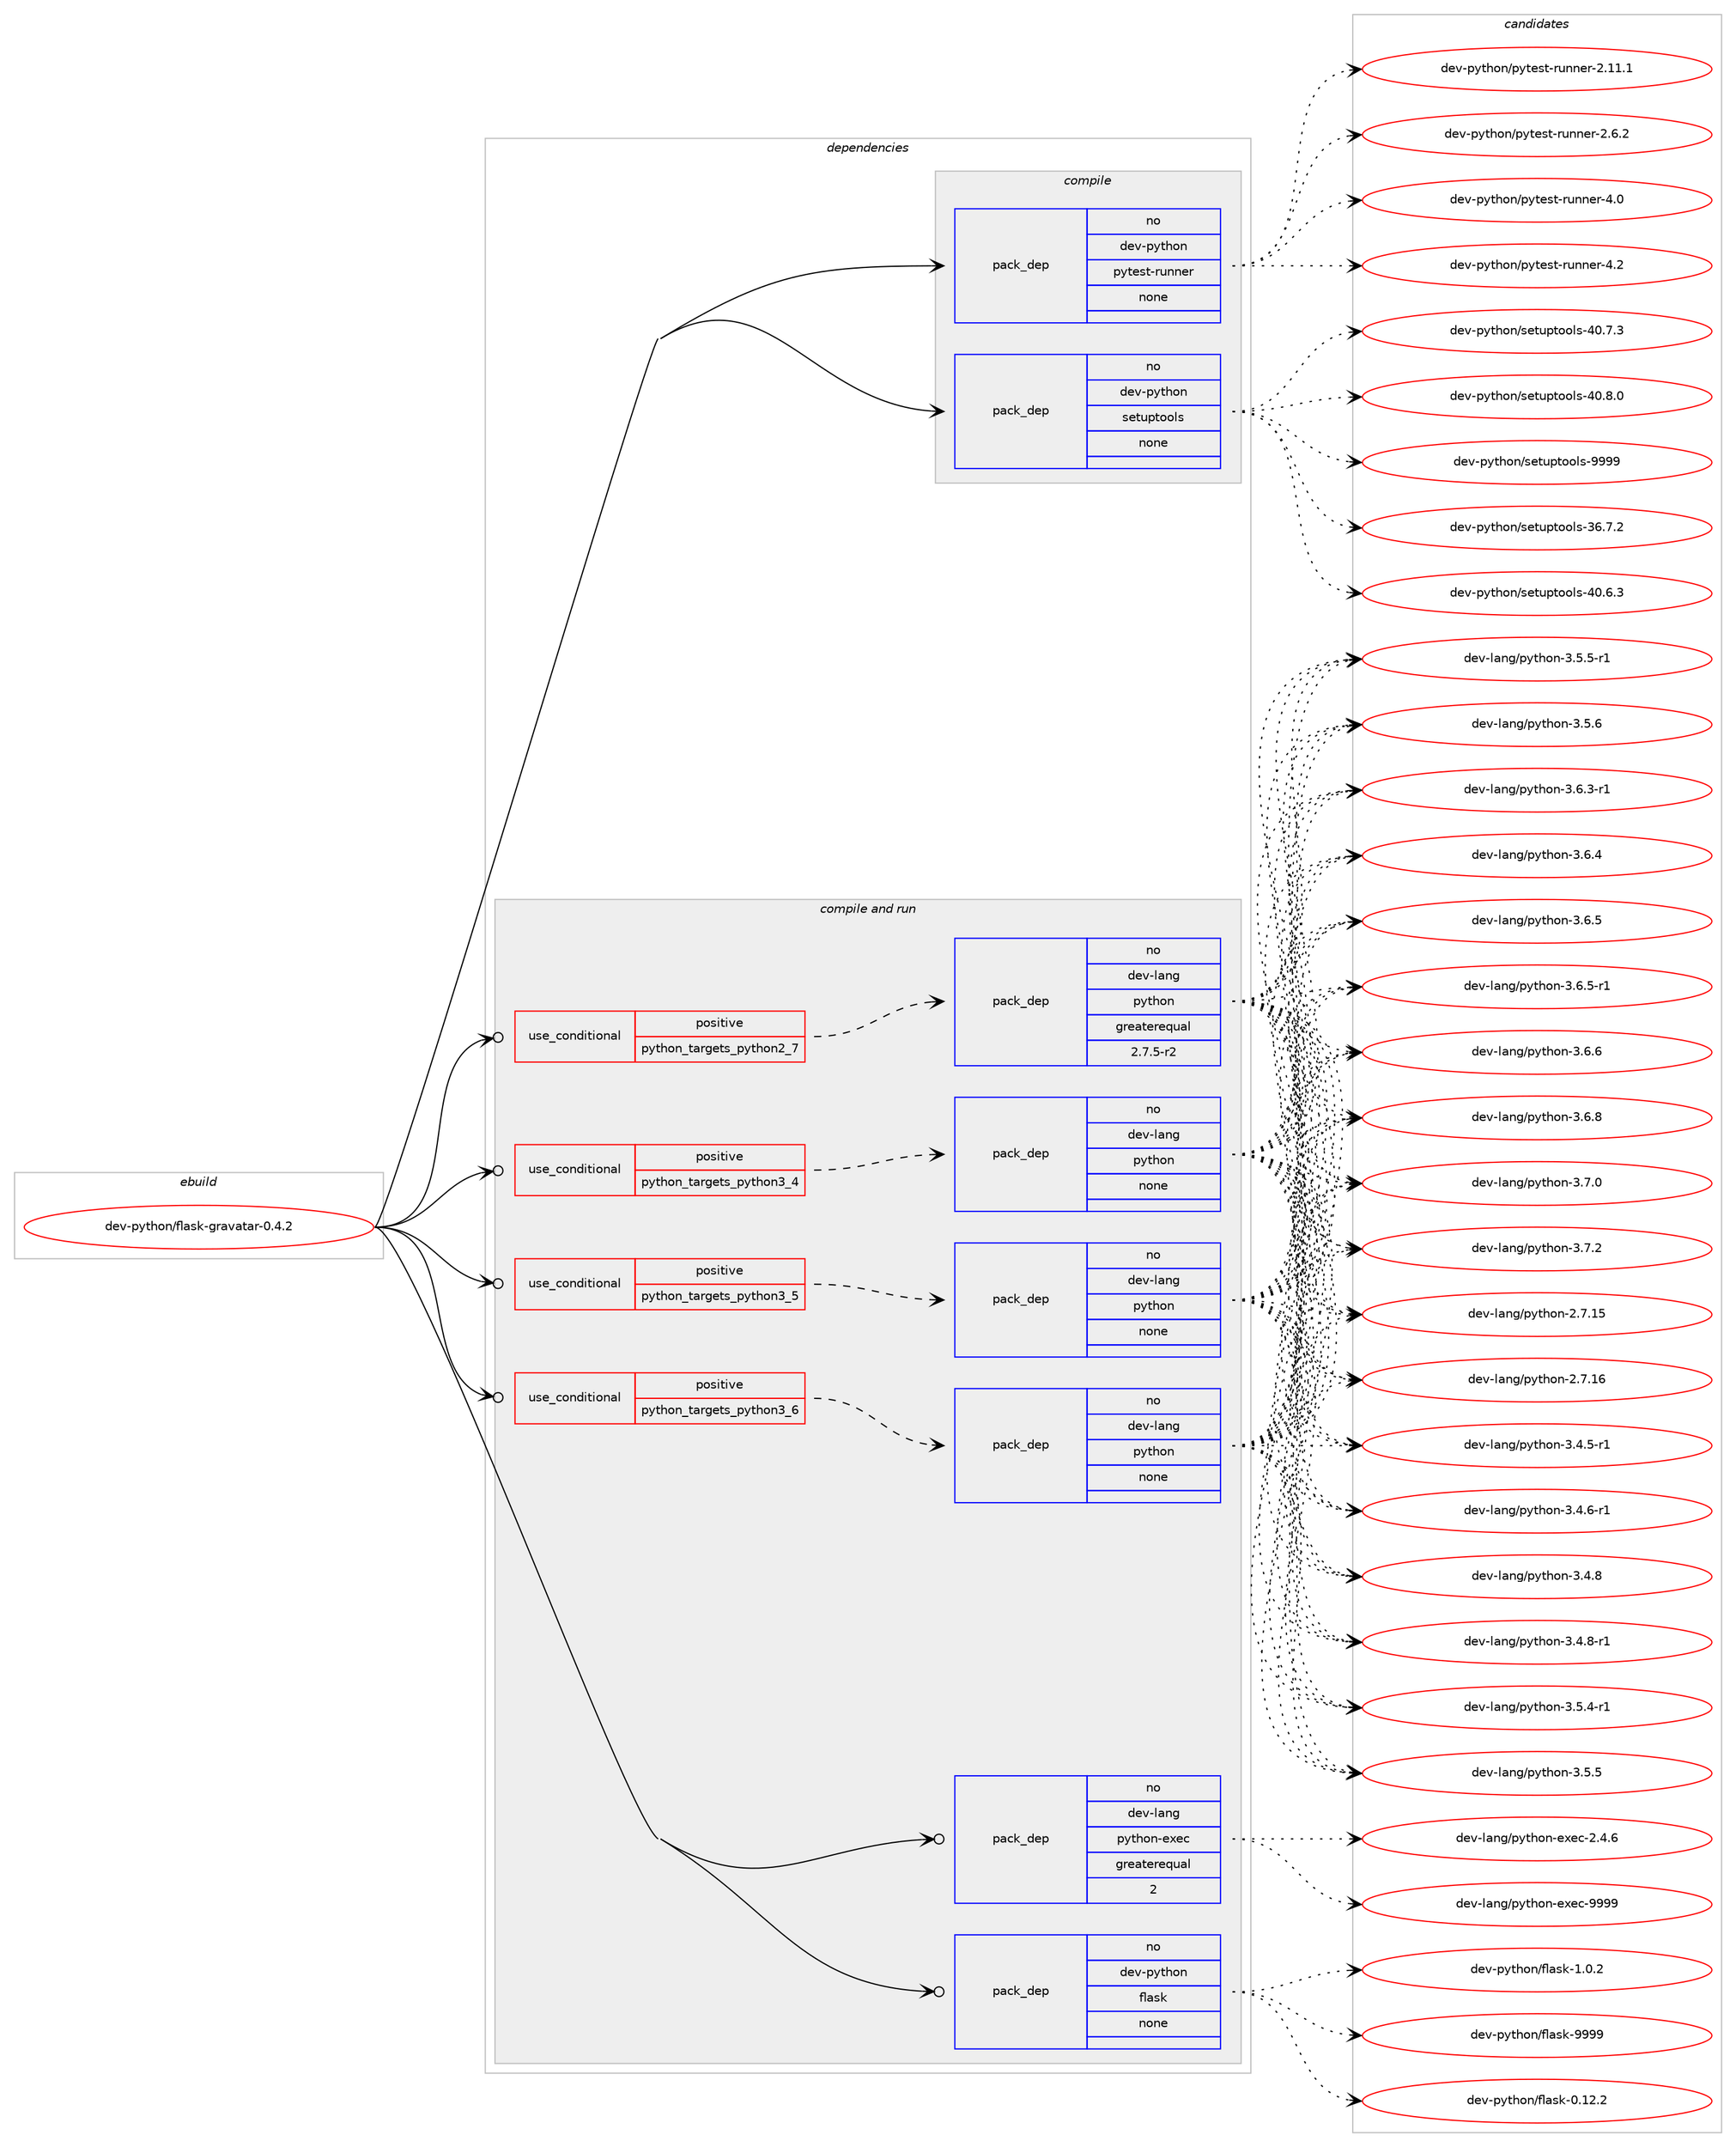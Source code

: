 digraph prolog {

# *************
# Graph options
# *************

newrank=true;
concentrate=true;
compound=true;
graph [rankdir=LR,fontname=Helvetica,fontsize=10,ranksep=1.5];#, ranksep=2.5, nodesep=0.2];
edge  [arrowhead=vee];
node  [fontname=Helvetica,fontsize=10];

# **********
# The ebuild
# **********

subgraph cluster_leftcol {
color=gray;
rank=same;
label=<<i>ebuild</i>>;
id [label="dev-python/flask-gravatar-0.4.2", color=red, width=4, href="../dev-python/flask-gravatar-0.4.2.svg"];
}

# ****************
# The dependencies
# ****************

subgraph cluster_midcol {
color=gray;
label=<<i>dependencies</i>>;
subgraph cluster_compile {
fillcolor="#eeeeee";
style=filled;
label=<<i>compile</i>>;
subgraph pack1011856 {
dependency1409501 [label=<<TABLE BORDER="0" CELLBORDER="1" CELLSPACING="0" CELLPADDING="4" WIDTH="220"><TR><TD ROWSPAN="6" CELLPADDING="30">pack_dep</TD></TR><TR><TD WIDTH="110">no</TD></TR><TR><TD>dev-python</TD></TR><TR><TD>pytest-runner</TD></TR><TR><TD>none</TD></TR><TR><TD></TD></TR></TABLE>>, shape=none, color=blue];
}
id:e -> dependency1409501:w [weight=20,style="solid",arrowhead="vee"];
subgraph pack1011857 {
dependency1409502 [label=<<TABLE BORDER="0" CELLBORDER="1" CELLSPACING="0" CELLPADDING="4" WIDTH="220"><TR><TD ROWSPAN="6" CELLPADDING="30">pack_dep</TD></TR><TR><TD WIDTH="110">no</TD></TR><TR><TD>dev-python</TD></TR><TR><TD>setuptools</TD></TR><TR><TD>none</TD></TR><TR><TD></TD></TR></TABLE>>, shape=none, color=blue];
}
id:e -> dependency1409502:w [weight=20,style="solid",arrowhead="vee"];
}
subgraph cluster_compileandrun {
fillcolor="#eeeeee";
style=filled;
label=<<i>compile and run</i>>;
subgraph cond374386 {
dependency1409503 [label=<<TABLE BORDER="0" CELLBORDER="1" CELLSPACING="0" CELLPADDING="4"><TR><TD ROWSPAN="3" CELLPADDING="10">use_conditional</TD></TR><TR><TD>positive</TD></TR><TR><TD>python_targets_python2_7</TD></TR></TABLE>>, shape=none, color=red];
subgraph pack1011858 {
dependency1409504 [label=<<TABLE BORDER="0" CELLBORDER="1" CELLSPACING="0" CELLPADDING="4" WIDTH="220"><TR><TD ROWSPAN="6" CELLPADDING="30">pack_dep</TD></TR><TR><TD WIDTH="110">no</TD></TR><TR><TD>dev-lang</TD></TR><TR><TD>python</TD></TR><TR><TD>greaterequal</TD></TR><TR><TD>2.7.5-r2</TD></TR></TABLE>>, shape=none, color=blue];
}
dependency1409503:e -> dependency1409504:w [weight=20,style="dashed",arrowhead="vee"];
}
id:e -> dependency1409503:w [weight=20,style="solid",arrowhead="odotvee"];
subgraph cond374387 {
dependency1409505 [label=<<TABLE BORDER="0" CELLBORDER="1" CELLSPACING="0" CELLPADDING="4"><TR><TD ROWSPAN="3" CELLPADDING="10">use_conditional</TD></TR><TR><TD>positive</TD></TR><TR><TD>python_targets_python3_4</TD></TR></TABLE>>, shape=none, color=red];
subgraph pack1011859 {
dependency1409506 [label=<<TABLE BORDER="0" CELLBORDER="1" CELLSPACING="0" CELLPADDING="4" WIDTH="220"><TR><TD ROWSPAN="6" CELLPADDING="30">pack_dep</TD></TR><TR><TD WIDTH="110">no</TD></TR><TR><TD>dev-lang</TD></TR><TR><TD>python</TD></TR><TR><TD>none</TD></TR><TR><TD></TD></TR></TABLE>>, shape=none, color=blue];
}
dependency1409505:e -> dependency1409506:w [weight=20,style="dashed",arrowhead="vee"];
}
id:e -> dependency1409505:w [weight=20,style="solid",arrowhead="odotvee"];
subgraph cond374388 {
dependency1409507 [label=<<TABLE BORDER="0" CELLBORDER="1" CELLSPACING="0" CELLPADDING="4"><TR><TD ROWSPAN="3" CELLPADDING="10">use_conditional</TD></TR><TR><TD>positive</TD></TR><TR><TD>python_targets_python3_5</TD></TR></TABLE>>, shape=none, color=red];
subgraph pack1011860 {
dependency1409508 [label=<<TABLE BORDER="0" CELLBORDER="1" CELLSPACING="0" CELLPADDING="4" WIDTH="220"><TR><TD ROWSPAN="6" CELLPADDING="30">pack_dep</TD></TR><TR><TD WIDTH="110">no</TD></TR><TR><TD>dev-lang</TD></TR><TR><TD>python</TD></TR><TR><TD>none</TD></TR><TR><TD></TD></TR></TABLE>>, shape=none, color=blue];
}
dependency1409507:e -> dependency1409508:w [weight=20,style="dashed",arrowhead="vee"];
}
id:e -> dependency1409507:w [weight=20,style="solid",arrowhead="odotvee"];
subgraph cond374389 {
dependency1409509 [label=<<TABLE BORDER="0" CELLBORDER="1" CELLSPACING="0" CELLPADDING="4"><TR><TD ROWSPAN="3" CELLPADDING="10">use_conditional</TD></TR><TR><TD>positive</TD></TR><TR><TD>python_targets_python3_6</TD></TR></TABLE>>, shape=none, color=red];
subgraph pack1011861 {
dependency1409510 [label=<<TABLE BORDER="0" CELLBORDER="1" CELLSPACING="0" CELLPADDING="4" WIDTH="220"><TR><TD ROWSPAN="6" CELLPADDING="30">pack_dep</TD></TR><TR><TD WIDTH="110">no</TD></TR><TR><TD>dev-lang</TD></TR><TR><TD>python</TD></TR><TR><TD>none</TD></TR><TR><TD></TD></TR></TABLE>>, shape=none, color=blue];
}
dependency1409509:e -> dependency1409510:w [weight=20,style="dashed",arrowhead="vee"];
}
id:e -> dependency1409509:w [weight=20,style="solid",arrowhead="odotvee"];
subgraph pack1011862 {
dependency1409511 [label=<<TABLE BORDER="0" CELLBORDER="1" CELLSPACING="0" CELLPADDING="4" WIDTH="220"><TR><TD ROWSPAN="6" CELLPADDING="30">pack_dep</TD></TR><TR><TD WIDTH="110">no</TD></TR><TR><TD>dev-lang</TD></TR><TR><TD>python-exec</TD></TR><TR><TD>greaterequal</TD></TR><TR><TD>2</TD></TR></TABLE>>, shape=none, color=blue];
}
id:e -> dependency1409511:w [weight=20,style="solid",arrowhead="odotvee"];
subgraph pack1011863 {
dependency1409512 [label=<<TABLE BORDER="0" CELLBORDER="1" CELLSPACING="0" CELLPADDING="4" WIDTH="220"><TR><TD ROWSPAN="6" CELLPADDING="30">pack_dep</TD></TR><TR><TD WIDTH="110">no</TD></TR><TR><TD>dev-python</TD></TR><TR><TD>flask</TD></TR><TR><TD>none</TD></TR><TR><TD></TD></TR></TABLE>>, shape=none, color=blue];
}
id:e -> dependency1409512:w [weight=20,style="solid",arrowhead="odotvee"];
}
subgraph cluster_run {
fillcolor="#eeeeee";
style=filled;
label=<<i>run</i>>;
}
}

# **************
# The candidates
# **************

subgraph cluster_choices {
rank=same;
color=gray;
label=<<i>candidates</i>>;

subgraph choice1011856 {
color=black;
nodesep=1;
choice10010111845112121116104111110471121211161011151164511411711011010111445504649494649 [label="dev-python/pytest-runner-2.11.1", color=red, width=4,href="../dev-python/pytest-runner-2.11.1.svg"];
choice100101118451121211161041111104711212111610111511645114117110110101114455046544650 [label="dev-python/pytest-runner-2.6.2", color=red, width=4,href="../dev-python/pytest-runner-2.6.2.svg"];
choice10010111845112121116104111110471121211161011151164511411711011010111445524648 [label="dev-python/pytest-runner-4.0", color=red, width=4,href="../dev-python/pytest-runner-4.0.svg"];
choice10010111845112121116104111110471121211161011151164511411711011010111445524650 [label="dev-python/pytest-runner-4.2", color=red, width=4,href="../dev-python/pytest-runner-4.2.svg"];
dependency1409501:e -> choice10010111845112121116104111110471121211161011151164511411711011010111445504649494649:w [style=dotted,weight="100"];
dependency1409501:e -> choice100101118451121211161041111104711212111610111511645114117110110101114455046544650:w [style=dotted,weight="100"];
dependency1409501:e -> choice10010111845112121116104111110471121211161011151164511411711011010111445524648:w [style=dotted,weight="100"];
dependency1409501:e -> choice10010111845112121116104111110471121211161011151164511411711011010111445524650:w [style=dotted,weight="100"];
}
subgraph choice1011857 {
color=black;
nodesep=1;
choice100101118451121211161041111104711510111611711211611111110811545515446554650 [label="dev-python/setuptools-36.7.2", color=red, width=4,href="../dev-python/setuptools-36.7.2.svg"];
choice100101118451121211161041111104711510111611711211611111110811545524846544651 [label="dev-python/setuptools-40.6.3", color=red, width=4,href="../dev-python/setuptools-40.6.3.svg"];
choice100101118451121211161041111104711510111611711211611111110811545524846554651 [label="dev-python/setuptools-40.7.3", color=red, width=4,href="../dev-python/setuptools-40.7.3.svg"];
choice100101118451121211161041111104711510111611711211611111110811545524846564648 [label="dev-python/setuptools-40.8.0", color=red, width=4,href="../dev-python/setuptools-40.8.0.svg"];
choice10010111845112121116104111110471151011161171121161111111081154557575757 [label="dev-python/setuptools-9999", color=red, width=4,href="../dev-python/setuptools-9999.svg"];
dependency1409502:e -> choice100101118451121211161041111104711510111611711211611111110811545515446554650:w [style=dotted,weight="100"];
dependency1409502:e -> choice100101118451121211161041111104711510111611711211611111110811545524846544651:w [style=dotted,weight="100"];
dependency1409502:e -> choice100101118451121211161041111104711510111611711211611111110811545524846554651:w [style=dotted,weight="100"];
dependency1409502:e -> choice100101118451121211161041111104711510111611711211611111110811545524846564648:w [style=dotted,weight="100"];
dependency1409502:e -> choice10010111845112121116104111110471151011161171121161111111081154557575757:w [style=dotted,weight="100"];
}
subgraph choice1011858 {
color=black;
nodesep=1;
choice10010111845108971101034711212111610411111045504655464953 [label="dev-lang/python-2.7.15", color=red, width=4,href="../dev-lang/python-2.7.15.svg"];
choice10010111845108971101034711212111610411111045504655464954 [label="dev-lang/python-2.7.16", color=red, width=4,href="../dev-lang/python-2.7.16.svg"];
choice1001011184510897110103471121211161041111104551465246534511449 [label="dev-lang/python-3.4.5-r1", color=red, width=4,href="../dev-lang/python-3.4.5-r1.svg"];
choice1001011184510897110103471121211161041111104551465246544511449 [label="dev-lang/python-3.4.6-r1", color=red, width=4,href="../dev-lang/python-3.4.6-r1.svg"];
choice100101118451089711010347112121116104111110455146524656 [label="dev-lang/python-3.4.8", color=red, width=4,href="../dev-lang/python-3.4.8.svg"];
choice1001011184510897110103471121211161041111104551465246564511449 [label="dev-lang/python-3.4.8-r1", color=red, width=4,href="../dev-lang/python-3.4.8-r1.svg"];
choice1001011184510897110103471121211161041111104551465346524511449 [label="dev-lang/python-3.5.4-r1", color=red, width=4,href="../dev-lang/python-3.5.4-r1.svg"];
choice100101118451089711010347112121116104111110455146534653 [label="dev-lang/python-3.5.5", color=red, width=4,href="../dev-lang/python-3.5.5.svg"];
choice1001011184510897110103471121211161041111104551465346534511449 [label="dev-lang/python-3.5.5-r1", color=red, width=4,href="../dev-lang/python-3.5.5-r1.svg"];
choice100101118451089711010347112121116104111110455146534654 [label="dev-lang/python-3.5.6", color=red, width=4,href="../dev-lang/python-3.5.6.svg"];
choice1001011184510897110103471121211161041111104551465446514511449 [label="dev-lang/python-3.6.3-r1", color=red, width=4,href="../dev-lang/python-3.6.3-r1.svg"];
choice100101118451089711010347112121116104111110455146544652 [label="dev-lang/python-3.6.4", color=red, width=4,href="../dev-lang/python-3.6.4.svg"];
choice100101118451089711010347112121116104111110455146544653 [label="dev-lang/python-3.6.5", color=red, width=4,href="../dev-lang/python-3.6.5.svg"];
choice1001011184510897110103471121211161041111104551465446534511449 [label="dev-lang/python-3.6.5-r1", color=red, width=4,href="../dev-lang/python-3.6.5-r1.svg"];
choice100101118451089711010347112121116104111110455146544654 [label="dev-lang/python-3.6.6", color=red, width=4,href="../dev-lang/python-3.6.6.svg"];
choice100101118451089711010347112121116104111110455146544656 [label="dev-lang/python-3.6.8", color=red, width=4,href="../dev-lang/python-3.6.8.svg"];
choice100101118451089711010347112121116104111110455146554648 [label="dev-lang/python-3.7.0", color=red, width=4,href="../dev-lang/python-3.7.0.svg"];
choice100101118451089711010347112121116104111110455146554650 [label="dev-lang/python-3.7.2", color=red, width=4,href="../dev-lang/python-3.7.2.svg"];
dependency1409504:e -> choice10010111845108971101034711212111610411111045504655464953:w [style=dotted,weight="100"];
dependency1409504:e -> choice10010111845108971101034711212111610411111045504655464954:w [style=dotted,weight="100"];
dependency1409504:e -> choice1001011184510897110103471121211161041111104551465246534511449:w [style=dotted,weight="100"];
dependency1409504:e -> choice1001011184510897110103471121211161041111104551465246544511449:w [style=dotted,weight="100"];
dependency1409504:e -> choice100101118451089711010347112121116104111110455146524656:w [style=dotted,weight="100"];
dependency1409504:e -> choice1001011184510897110103471121211161041111104551465246564511449:w [style=dotted,weight="100"];
dependency1409504:e -> choice1001011184510897110103471121211161041111104551465346524511449:w [style=dotted,weight="100"];
dependency1409504:e -> choice100101118451089711010347112121116104111110455146534653:w [style=dotted,weight="100"];
dependency1409504:e -> choice1001011184510897110103471121211161041111104551465346534511449:w [style=dotted,weight="100"];
dependency1409504:e -> choice100101118451089711010347112121116104111110455146534654:w [style=dotted,weight="100"];
dependency1409504:e -> choice1001011184510897110103471121211161041111104551465446514511449:w [style=dotted,weight="100"];
dependency1409504:e -> choice100101118451089711010347112121116104111110455146544652:w [style=dotted,weight="100"];
dependency1409504:e -> choice100101118451089711010347112121116104111110455146544653:w [style=dotted,weight="100"];
dependency1409504:e -> choice1001011184510897110103471121211161041111104551465446534511449:w [style=dotted,weight="100"];
dependency1409504:e -> choice100101118451089711010347112121116104111110455146544654:w [style=dotted,weight="100"];
dependency1409504:e -> choice100101118451089711010347112121116104111110455146544656:w [style=dotted,weight="100"];
dependency1409504:e -> choice100101118451089711010347112121116104111110455146554648:w [style=dotted,weight="100"];
dependency1409504:e -> choice100101118451089711010347112121116104111110455146554650:w [style=dotted,weight="100"];
}
subgraph choice1011859 {
color=black;
nodesep=1;
choice10010111845108971101034711212111610411111045504655464953 [label="dev-lang/python-2.7.15", color=red, width=4,href="../dev-lang/python-2.7.15.svg"];
choice10010111845108971101034711212111610411111045504655464954 [label="dev-lang/python-2.7.16", color=red, width=4,href="../dev-lang/python-2.7.16.svg"];
choice1001011184510897110103471121211161041111104551465246534511449 [label="dev-lang/python-3.4.5-r1", color=red, width=4,href="../dev-lang/python-3.4.5-r1.svg"];
choice1001011184510897110103471121211161041111104551465246544511449 [label="dev-lang/python-3.4.6-r1", color=red, width=4,href="../dev-lang/python-3.4.6-r1.svg"];
choice100101118451089711010347112121116104111110455146524656 [label="dev-lang/python-3.4.8", color=red, width=4,href="../dev-lang/python-3.4.8.svg"];
choice1001011184510897110103471121211161041111104551465246564511449 [label="dev-lang/python-3.4.8-r1", color=red, width=4,href="../dev-lang/python-3.4.8-r1.svg"];
choice1001011184510897110103471121211161041111104551465346524511449 [label="dev-lang/python-3.5.4-r1", color=red, width=4,href="../dev-lang/python-3.5.4-r1.svg"];
choice100101118451089711010347112121116104111110455146534653 [label="dev-lang/python-3.5.5", color=red, width=4,href="../dev-lang/python-3.5.5.svg"];
choice1001011184510897110103471121211161041111104551465346534511449 [label="dev-lang/python-3.5.5-r1", color=red, width=4,href="../dev-lang/python-3.5.5-r1.svg"];
choice100101118451089711010347112121116104111110455146534654 [label="dev-lang/python-3.5.6", color=red, width=4,href="../dev-lang/python-3.5.6.svg"];
choice1001011184510897110103471121211161041111104551465446514511449 [label="dev-lang/python-3.6.3-r1", color=red, width=4,href="../dev-lang/python-3.6.3-r1.svg"];
choice100101118451089711010347112121116104111110455146544652 [label="dev-lang/python-3.6.4", color=red, width=4,href="../dev-lang/python-3.6.4.svg"];
choice100101118451089711010347112121116104111110455146544653 [label="dev-lang/python-3.6.5", color=red, width=4,href="../dev-lang/python-3.6.5.svg"];
choice1001011184510897110103471121211161041111104551465446534511449 [label="dev-lang/python-3.6.5-r1", color=red, width=4,href="../dev-lang/python-3.6.5-r1.svg"];
choice100101118451089711010347112121116104111110455146544654 [label="dev-lang/python-3.6.6", color=red, width=4,href="../dev-lang/python-3.6.6.svg"];
choice100101118451089711010347112121116104111110455146544656 [label="dev-lang/python-3.6.8", color=red, width=4,href="../dev-lang/python-3.6.8.svg"];
choice100101118451089711010347112121116104111110455146554648 [label="dev-lang/python-3.7.0", color=red, width=4,href="../dev-lang/python-3.7.0.svg"];
choice100101118451089711010347112121116104111110455146554650 [label="dev-lang/python-3.7.2", color=red, width=4,href="../dev-lang/python-3.7.2.svg"];
dependency1409506:e -> choice10010111845108971101034711212111610411111045504655464953:w [style=dotted,weight="100"];
dependency1409506:e -> choice10010111845108971101034711212111610411111045504655464954:w [style=dotted,weight="100"];
dependency1409506:e -> choice1001011184510897110103471121211161041111104551465246534511449:w [style=dotted,weight="100"];
dependency1409506:e -> choice1001011184510897110103471121211161041111104551465246544511449:w [style=dotted,weight="100"];
dependency1409506:e -> choice100101118451089711010347112121116104111110455146524656:w [style=dotted,weight="100"];
dependency1409506:e -> choice1001011184510897110103471121211161041111104551465246564511449:w [style=dotted,weight="100"];
dependency1409506:e -> choice1001011184510897110103471121211161041111104551465346524511449:w [style=dotted,weight="100"];
dependency1409506:e -> choice100101118451089711010347112121116104111110455146534653:w [style=dotted,weight="100"];
dependency1409506:e -> choice1001011184510897110103471121211161041111104551465346534511449:w [style=dotted,weight="100"];
dependency1409506:e -> choice100101118451089711010347112121116104111110455146534654:w [style=dotted,weight="100"];
dependency1409506:e -> choice1001011184510897110103471121211161041111104551465446514511449:w [style=dotted,weight="100"];
dependency1409506:e -> choice100101118451089711010347112121116104111110455146544652:w [style=dotted,weight="100"];
dependency1409506:e -> choice100101118451089711010347112121116104111110455146544653:w [style=dotted,weight="100"];
dependency1409506:e -> choice1001011184510897110103471121211161041111104551465446534511449:w [style=dotted,weight="100"];
dependency1409506:e -> choice100101118451089711010347112121116104111110455146544654:w [style=dotted,weight="100"];
dependency1409506:e -> choice100101118451089711010347112121116104111110455146544656:w [style=dotted,weight="100"];
dependency1409506:e -> choice100101118451089711010347112121116104111110455146554648:w [style=dotted,weight="100"];
dependency1409506:e -> choice100101118451089711010347112121116104111110455146554650:w [style=dotted,weight="100"];
}
subgraph choice1011860 {
color=black;
nodesep=1;
choice10010111845108971101034711212111610411111045504655464953 [label="dev-lang/python-2.7.15", color=red, width=4,href="../dev-lang/python-2.7.15.svg"];
choice10010111845108971101034711212111610411111045504655464954 [label="dev-lang/python-2.7.16", color=red, width=4,href="../dev-lang/python-2.7.16.svg"];
choice1001011184510897110103471121211161041111104551465246534511449 [label="dev-lang/python-3.4.5-r1", color=red, width=4,href="../dev-lang/python-3.4.5-r1.svg"];
choice1001011184510897110103471121211161041111104551465246544511449 [label="dev-lang/python-3.4.6-r1", color=red, width=4,href="../dev-lang/python-3.4.6-r1.svg"];
choice100101118451089711010347112121116104111110455146524656 [label="dev-lang/python-3.4.8", color=red, width=4,href="../dev-lang/python-3.4.8.svg"];
choice1001011184510897110103471121211161041111104551465246564511449 [label="dev-lang/python-3.4.8-r1", color=red, width=4,href="../dev-lang/python-3.4.8-r1.svg"];
choice1001011184510897110103471121211161041111104551465346524511449 [label="dev-lang/python-3.5.4-r1", color=red, width=4,href="../dev-lang/python-3.5.4-r1.svg"];
choice100101118451089711010347112121116104111110455146534653 [label="dev-lang/python-3.5.5", color=red, width=4,href="../dev-lang/python-3.5.5.svg"];
choice1001011184510897110103471121211161041111104551465346534511449 [label="dev-lang/python-3.5.5-r1", color=red, width=4,href="../dev-lang/python-3.5.5-r1.svg"];
choice100101118451089711010347112121116104111110455146534654 [label="dev-lang/python-3.5.6", color=red, width=4,href="../dev-lang/python-3.5.6.svg"];
choice1001011184510897110103471121211161041111104551465446514511449 [label="dev-lang/python-3.6.3-r1", color=red, width=4,href="../dev-lang/python-3.6.3-r1.svg"];
choice100101118451089711010347112121116104111110455146544652 [label="dev-lang/python-3.6.4", color=red, width=4,href="../dev-lang/python-3.6.4.svg"];
choice100101118451089711010347112121116104111110455146544653 [label="dev-lang/python-3.6.5", color=red, width=4,href="../dev-lang/python-3.6.5.svg"];
choice1001011184510897110103471121211161041111104551465446534511449 [label="dev-lang/python-3.6.5-r1", color=red, width=4,href="../dev-lang/python-3.6.5-r1.svg"];
choice100101118451089711010347112121116104111110455146544654 [label="dev-lang/python-3.6.6", color=red, width=4,href="../dev-lang/python-3.6.6.svg"];
choice100101118451089711010347112121116104111110455146544656 [label="dev-lang/python-3.6.8", color=red, width=4,href="../dev-lang/python-3.6.8.svg"];
choice100101118451089711010347112121116104111110455146554648 [label="dev-lang/python-3.7.0", color=red, width=4,href="../dev-lang/python-3.7.0.svg"];
choice100101118451089711010347112121116104111110455146554650 [label="dev-lang/python-3.7.2", color=red, width=4,href="../dev-lang/python-3.7.2.svg"];
dependency1409508:e -> choice10010111845108971101034711212111610411111045504655464953:w [style=dotted,weight="100"];
dependency1409508:e -> choice10010111845108971101034711212111610411111045504655464954:w [style=dotted,weight="100"];
dependency1409508:e -> choice1001011184510897110103471121211161041111104551465246534511449:w [style=dotted,weight="100"];
dependency1409508:e -> choice1001011184510897110103471121211161041111104551465246544511449:w [style=dotted,weight="100"];
dependency1409508:e -> choice100101118451089711010347112121116104111110455146524656:w [style=dotted,weight="100"];
dependency1409508:e -> choice1001011184510897110103471121211161041111104551465246564511449:w [style=dotted,weight="100"];
dependency1409508:e -> choice1001011184510897110103471121211161041111104551465346524511449:w [style=dotted,weight="100"];
dependency1409508:e -> choice100101118451089711010347112121116104111110455146534653:w [style=dotted,weight="100"];
dependency1409508:e -> choice1001011184510897110103471121211161041111104551465346534511449:w [style=dotted,weight="100"];
dependency1409508:e -> choice100101118451089711010347112121116104111110455146534654:w [style=dotted,weight="100"];
dependency1409508:e -> choice1001011184510897110103471121211161041111104551465446514511449:w [style=dotted,weight="100"];
dependency1409508:e -> choice100101118451089711010347112121116104111110455146544652:w [style=dotted,weight="100"];
dependency1409508:e -> choice100101118451089711010347112121116104111110455146544653:w [style=dotted,weight="100"];
dependency1409508:e -> choice1001011184510897110103471121211161041111104551465446534511449:w [style=dotted,weight="100"];
dependency1409508:e -> choice100101118451089711010347112121116104111110455146544654:w [style=dotted,weight="100"];
dependency1409508:e -> choice100101118451089711010347112121116104111110455146544656:w [style=dotted,weight="100"];
dependency1409508:e -> choice100101118451089711010347112121116104111110455146554648:w [style=dotted,weight="100"];
dependency1409508:e -> choice100101118451089711010347112121116104111110455146554650:w [style=dotted,weight="100"];
}
subgraph choice1011861 {
color=black;
nodesep=1;
choice10010111845108971101034711212111610411111045504655464953 [label="dev-lang/python-2.7.15", color=red, width=4,href="../dev-lang/python-2.7.15.svg"];
choice10010111845108971101034711212111610411111045504655464954 [label="dev-lang/python-2.7.16", color=red, width=4,href="../dev-lang/python-2.7.16.svg"];
choice1001011184510897110103471121211161041111104551465246534511449 [label="dev-lang/python-3.4.5-r1", color=red, width=4,href="../dev-lang/python-3.4.5-r1.svg"];
choice1001011184510897110103471121211161041111104551465246544511449 [label="dev-lang/python-3.4.6-r1", color=red, width=4,href="../dev-lang/python-3.4.6-r1.svg"];
choice100101118451089711010347112121116104111110455146524656 [label="dev-lang/python-3.4.8", color=red, width=4,href="../dev-lang/python-3.4.8.svg"];
choice1001011184510897110103471121211161041111104551465246564511449 [label="dev-lang/python-3.4.8-r1", color=red, width=4,href="../dev-lang/python-3.4.8-r1.svg"];
choice1001011184510897110103471121211161041111104551465346524511449 [label="dev-lang/python-3.5.4-r1", color=red, width=4,href="../dev-lang/python-3.5.4-r1.svg"];
choice100101118451089711010347112121116104111110455146534653 [label="dev-lang/python-3.5.5", color=red, width=4,href="../dev-lang/python-3.5.5.svg"];
choice1001011184510897110103471121211161041111104551465346534511449 [label="dev-lang/python-3.5.5-r1", color=red, width=4,href="../dev-lang/python-3.5.5-r1.svg"];
choice100101118451089711010347112121116104111110455146534654 [label="dev-lang/python-3.5.6", color=red, width=4,href="../dev-lang/python-3.5.6.svg"];
choice1001011184510897110103471121211161041111104551465446514511449 [label="dev-lang/python-3.6.3-r1", color=red, width=4,href="../dev-lang/python-3.6.3-r1.svg"];
choice100101118451089711010347112121116104111110455146544652 [label="dev-lang/python-3.6.4", color=red, width=4,href="../dev-lang/python-3.6.4.svg"];
choice100101118451089711010347112121116104111110455146544653 [label="dev-lang/python-3.6.5", color=red, width=4,href="../dev-lang/python-3.6.5.svg"];
choice1001011184510897110103471121211161041111104551465446534511449 [label="dev-lang/python-3.6.5-r1", color=red, width=4,href="../dev-lang/python-3.6.5-r1.svg"];
choice100101118451089711010347112121116104111110455146544654 [label="dev-lang/python-3.6.6", color=red, width=4,href="../dev-lang/python-3.6.6.svg"];
choice100101118451089711010347112121116104111110455146544656 [label="dev-lang/python-3.6.8", color=red, width=4,href="../dev-lang/python-3.6.8.svg"];
choice100101118451089711010347112121116104111110455146554648 [label="dev-lang/python-3.7.0", color=red, width=4,href="../dev-lang/python-3.7.0.svg"];
choice100101118451089711010347112121116104111110455146554650 [label="dev-lang/python-3.7.2", color=red, width=4,href="../dev-lang/python-3.7.2.svg"];
dependency1409510:e -> choice10010111845108971101034711212111610411111045504655464953:w [style=dotted,weight="100"];
dependency1409510:e -> choice10010111845108971101034711212111610411111045504655464954:w [style=dotted,weight="100"];
dependency1409510:e -> choice1001011184510897110103471121211161041111104551465246534511449:w [style=dotted,weight="100"];
dependency1409510:e -> choice1001011184510897110103471121211161041111104551465246544511449:w [style=dotted,weight="100"];
dependency1409510:e -> choice100101118451089711010347112121116104111110455146524656:w [style=dotted,weight="100"];
dependency1409510:e -> choice1001011184510897110103471121211161041111104551465246564511449:w [style=dotted,weight="100"];
dependency1409510:e -> choice1001011184510897110103471121211161041111104551465346524511449:w [style=dotted,weight="100"];
dependency1409510:e -> choice100101118451089711010347112121116104111110455146534653:w [style=dotted,weight="100"];
dependency1409510:e -> choice1001011184510897110103471121211161041111104551465346534511449:w [style=dotted,weight="100"];
dependency1409510:e -> choice100101118451089711010347112121116104111110455146534654:w [style=dotted,weight="100"];
dependency1409510:e -> choice1001011184510897110103471121211161041111104551465446514511449:w [style=dotted,weight="100"];
dependency1409510:e -> choice100101118451089711010347112121116104111110455146544652:w [style=dotted,weight="100"];
dependency1409510:e -> choice100101118451089711010347112121116104111110455146544653:w [style=dotted,weight="100"];
dependency1409510:e -> choice1001011184510897110103471121211161041111104551465446534511449:w [style=dotted,weight="100"];
dependency1409510:e -> choice100101118451089711010347112121116104111110455146544654:w [style=dotted,weight="100"];
dependency1409510:e -> choice100101118451089711010347112121116104111110455146544656:w [style=dotted,weight="100"];
dependency1409510:e -> choice100101118451089711010347112121116104111110455146554648:w [style=dotted,weight="100"];
dependency1409510:e -> choice100101118451089711010347112121116104111110455146554650:w [style=dotted,weight="100"];
}
subgraph choice1011862 {
color=black;
nodesep=1;
choice1001011184510897110103471121211161041111104510112010199455046524654 [label="dev-lang/python-exec-2.4.6", color=red, width=4,href="../dev-lang/python-exec-2.4.6.svg"];
choice10010111845108971101034711212111610411111045101120101994557575757 [label="dev-lang/python-exec-9999", color=red, width=4,href="../dev-lang/python-exec-9999.svg"];
dependency1409511:e -> choice1001011184510897110103471121211161041111104510112010199455046524654:w [style=dotted,weight="100"];
dependency1409511:e -> choice10010111845108971101034711212111610411111045101120101994557575757:w [style=dotted,weight="100"];
}
subgraph choice1011863 {
color=black;
nodesep=1;
choice10010111845112121116104111110471021089711510745484649504650 [label="dev-python/flask-0.12.2", color=red, width=4,href="../dev-python/flask-0.12.2.svg"];
choice100101118451121211161041111104710210897115107454946484650 [label="dev-python/flask-1.0.2", color=red, width=4,href="../dev-python/flask-1.0.2.svg"];
choice1001011184511212111610411111047102108971151074557575757 [label="dev-python/flask-9999", color=red, width=4,href="../dev-python/flask-9999.svg"];
dependency1409512:e -> choice10010111845112121116104111110471021089711510745484649504650:w [style=dotted,weight="100"];
dependency1409512:e -> choice100101118451121211161041111104710210897115107454946484650:w [style=dotted,weight="100"];
dependency1409512:e -> choice1001011184511212111610411111047102108971151074557575757:w [style=dotted,weight="100"];
}
}

}
